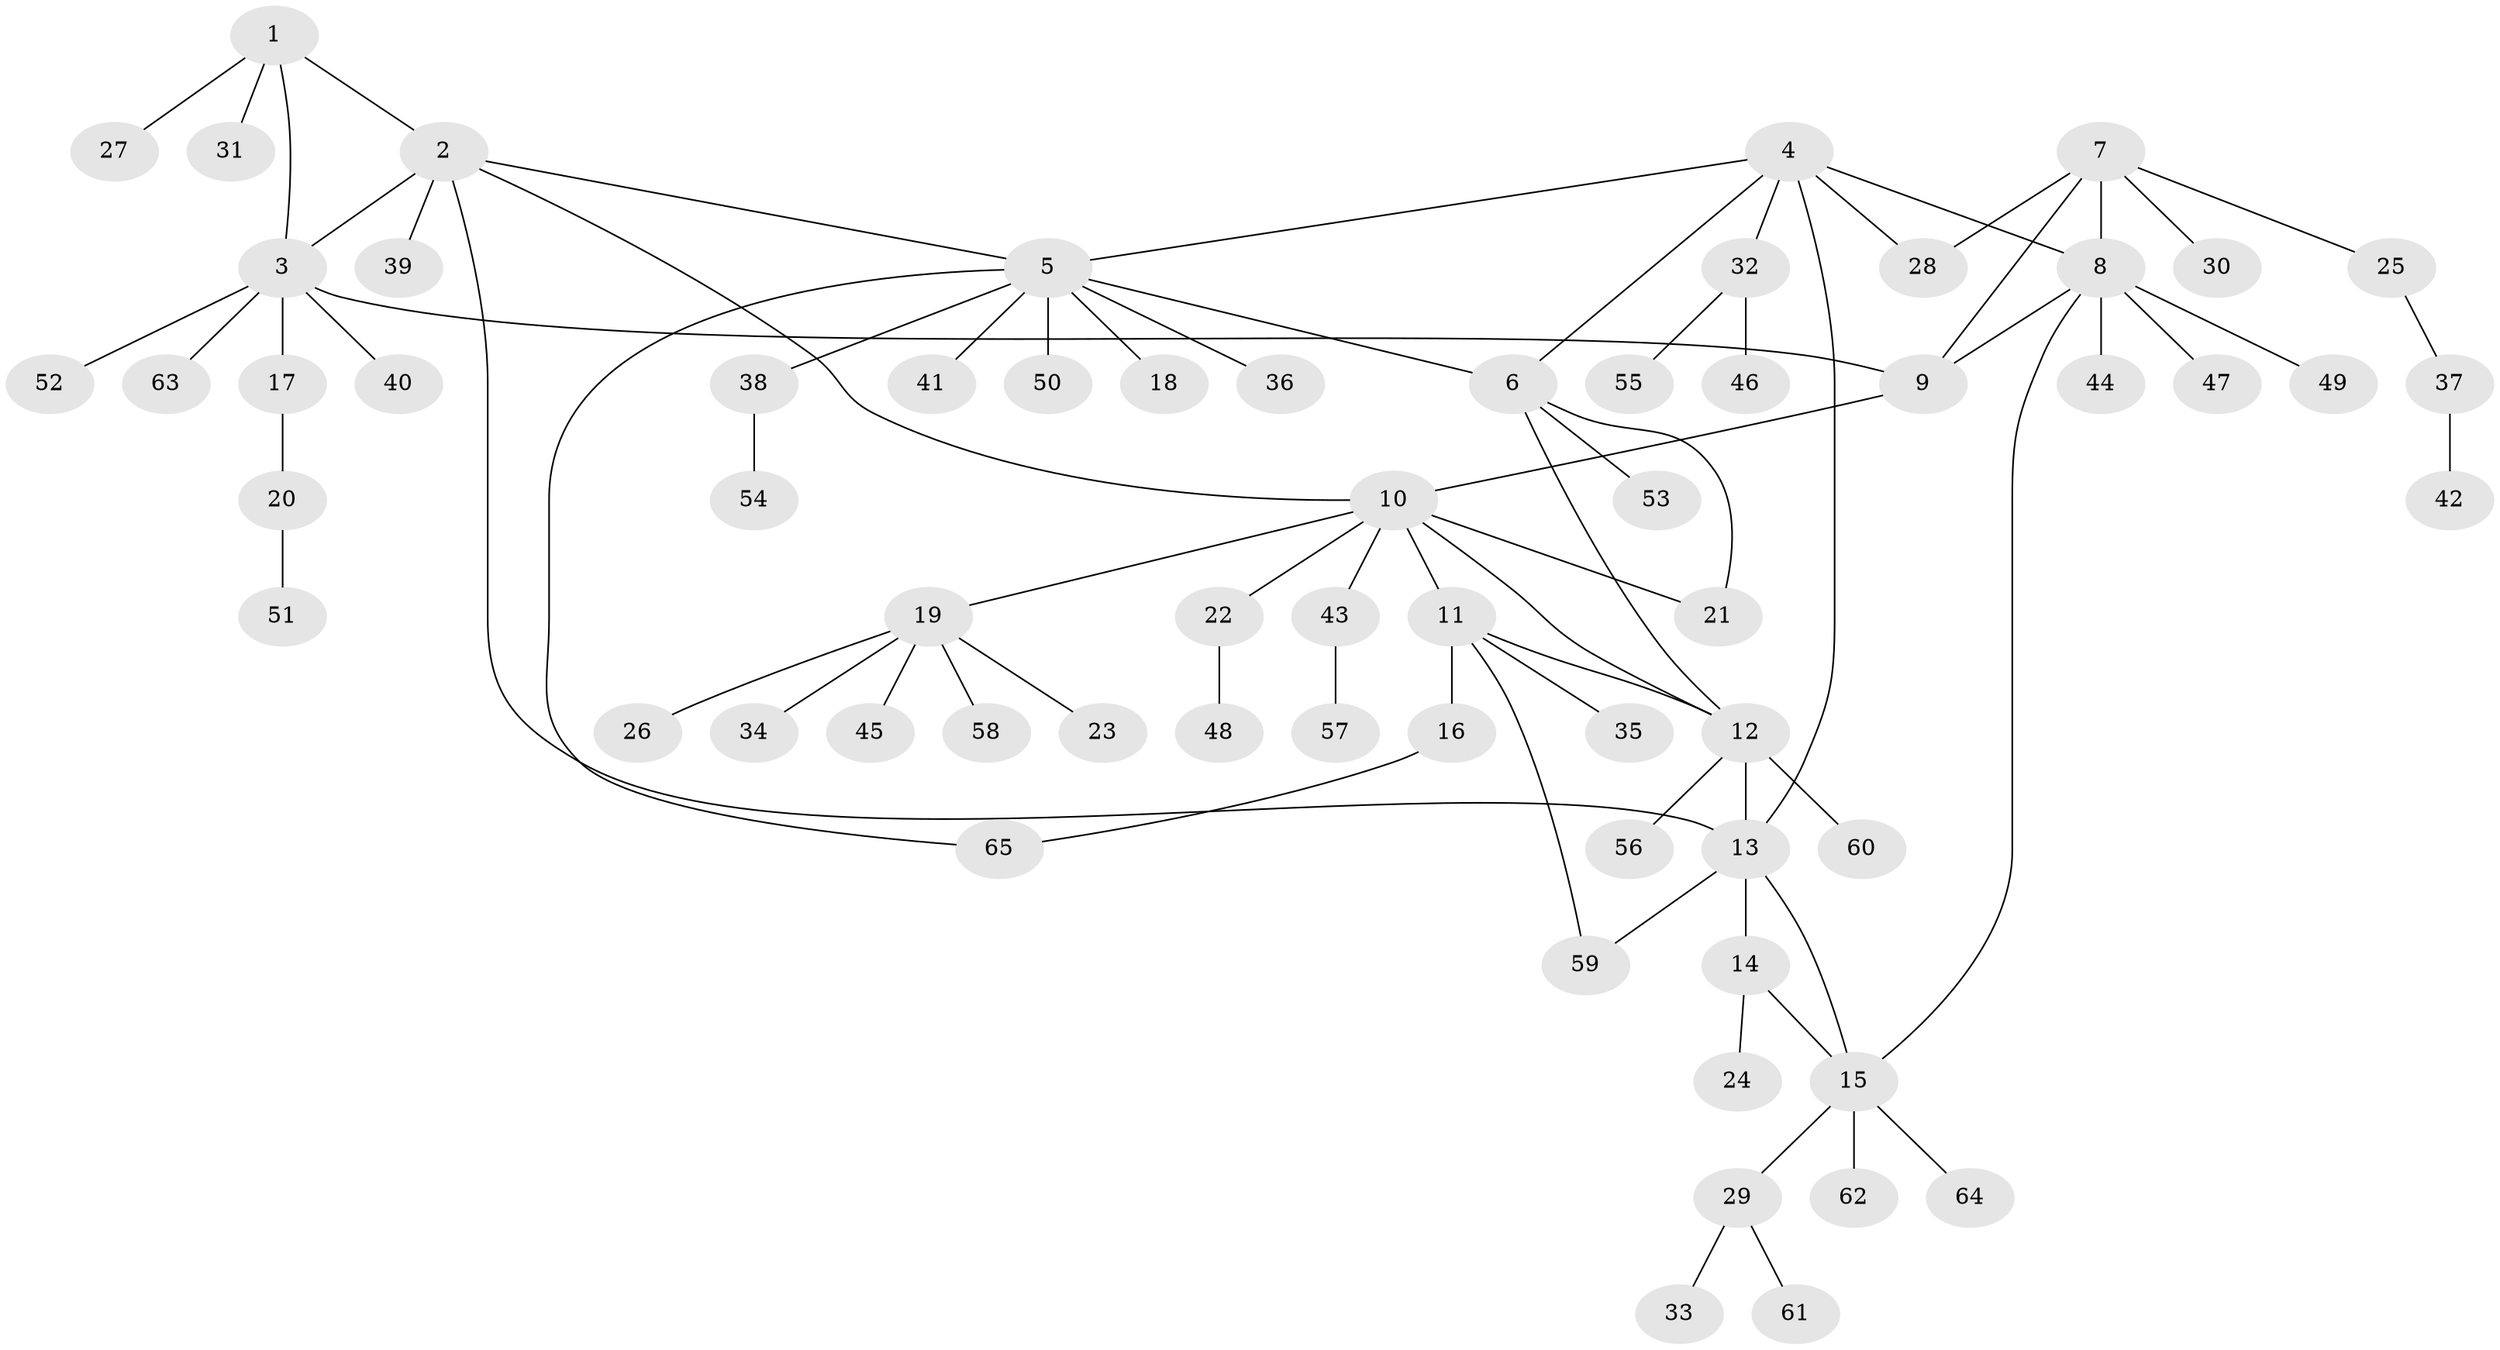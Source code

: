 // coarse degree distribution, {3: 0.02127659574468085, 5: 0.0851063829787234, 6: 0.0851063829787234, 8: 0.0425531914893617, 4: 0.0851063829787234, 2: 0.23404255319148937, 1: 0.44680851063829785}
// Generated by graph-tools (version 1.1) at 2025/52/03/04/25 22:52:36]
// undirected, 65 vertices, 79 edges
graph export_dot {
  node [color=gray90,style=filled];
  1;
  2;
  3;
  4;
  5;
  6;
  7;
  8;
  9;
  10;
  11;
  12;
  13;
  14;
  15;
  16;
  17;
  18;
  19;
  20;
  21;
  22;
  23;
  24;
  25;
  26;
  27;
  28;
  29;
  30;
  31;
  32;
  33;
  34;
  35;
  36;
  37;
  38;
  39;
  40;
  41;
  42;
  43;
  44;
  45;
  46;
  47;
  48;
  49;
  50;
  51;
  52;
  53;
  54;
  55;
  56;
  57;
  58;
  59;
  60;
  61;
  62;
  63;
  64;
  65;
  1 -- 2;
  1 -- 3;
  1 -- 27;
  1 -- 31;
  2 -- 3;
  2 -- 5;
  2 -- 10;
  2 -- 13;
  2 -- 39;
  3 -- 9;
  3 -- 17;
  3 -- 40;
  3 -- 52;
  3 -- 63;
  4 -- 5;
  4 -- 6;
  4 -- 8;
  4 -- 13;
  4 -- 28;
  4 -- 32;
  5 -- 6;
  5 -- 18;
  5 -- 36;
  5 -- 38;
  5 -- 41;
  5 -- 50;
  5 -- 65;
  6 -- 12;
  6 -- 21;
  6 -- 53;
  7 -- 8;
  7 -- 9;
  7 -- 25;
  7 -- 28;
  7 -- 30;
  8 -- 9;
  8 -- 15;
  8 -- 44;
  8 -- 47;
  8 -- 49;
  9 -- 10;
  10 -- 11;
  10 -- 12;
  10 -- 19;
  10 -- 21;
  10 -- 22;
  10 -- 43;
  11 -- 12;
  11 -- 16;
  11 -- 35;
  11 -- 59;
  12 -- 13;
  12 -- 56;
  12 -- 60;
  13 -- 14;
  13 -- 15;
  13 -- 59;
  14 -- 15;
  14 -- 24;
  15 -- 29;
  15 -- 62;
  15 -- 64;
  16 -- 65;
  17 -- 20;
  19 -- 23;
  19 -- 26;
  19 -- 34;
  19 -- 45;
  19 -- 58;
  20 -- 51;
  22 -- 48;
  25 -- 37;
  29 -- 33;
  29 -- 61;
  32 -- 46;
  32 -- 55;
  37 -- 42;
  38 -- 54;
  43 -- 57;
}

